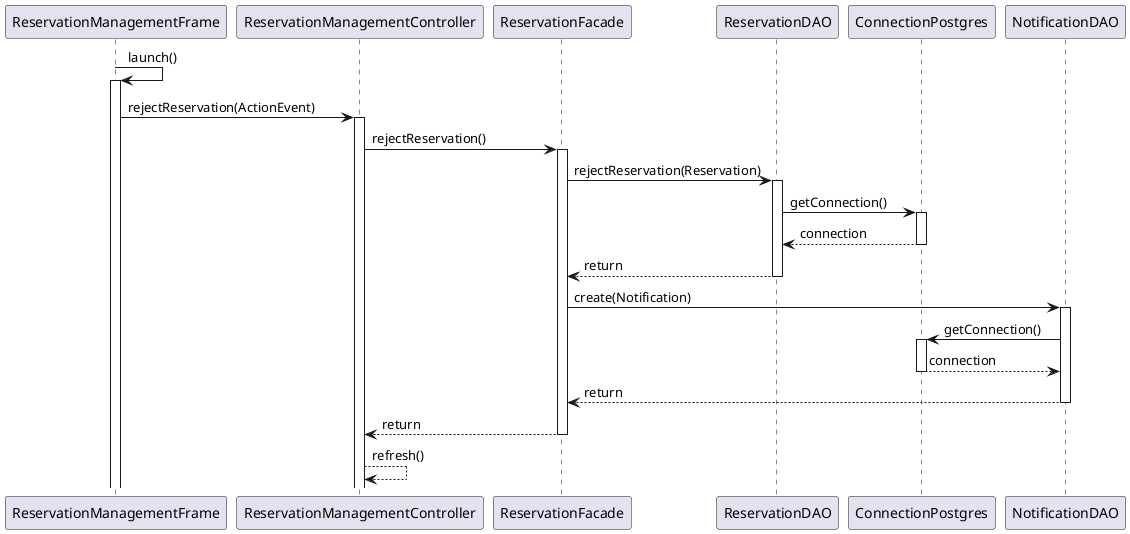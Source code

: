 @startuml
'https://plantuml.com/sequence-diagram

ReservationManagementFrame -> ReservationManagementFrame : launch()
activate ReservationManagementFrame

ReservationManagementFrame -> ReservationManagementController : rejectReservation(ActionEvent)

activate ReservationManagementController

ReservationManagementController -> ReservationFacade : rejectReservation()
activate ReservationFacade

ReservationFacade -> ReservationDAO : rejectReservation(Reservation)
activate ReservationDAO

ReservationDAO -> ConnectionPostgres : getConnection()
activate ConnectionPostgres

ConnectionPostgres --> ReservationDAO : connection
deactivate ConnectionPostgres

ReservationDAO --> ReservationFacade : return
deactivate ReservationDAO



ReservationFacade -> NotificationDAO : create(Notification)
activate NotificationDAO

NotificationDAO -> ConnectionPostgres : getConnection()
activate ConnectionPostgres

ConnectionPostgres --> NotificationDAO : connection
deactivate ConnectionPostgres

NotificationDAO --> ReservationFacade : return
deactivate NotificationDAO

ReservationFacade --> ReservationManagementController : return
deactivate ReservationFacade

ReservationManagementController --> ReservationManagementController : refresh()

@enduml